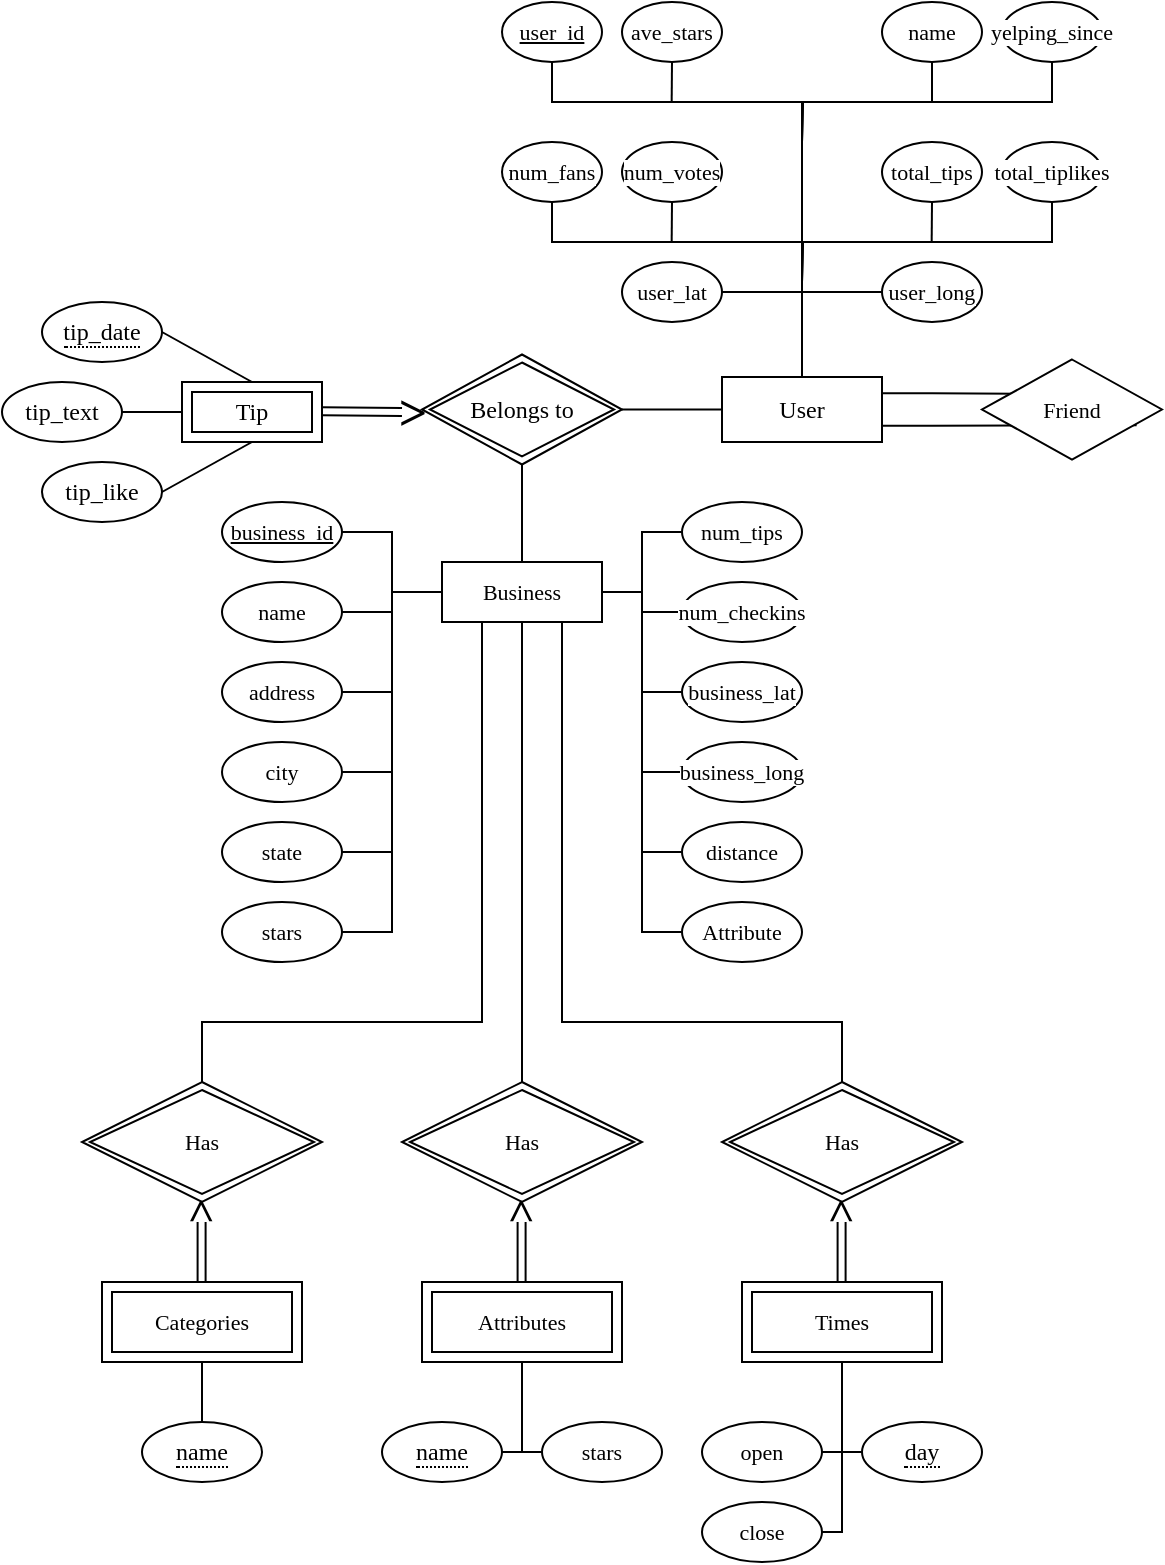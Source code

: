 <mxfile version="16.5.3" type="device"><diagram id="R2lEEEUBdFMjLlhIrx00" name="Page-1"><mxGraphModel dx="1111" dy="635" grid="1" gridSize="10" guides="1" tooltips="1" connect="1" arrows="1" fold="1" page="1" pageScale="1" pageWidth="850" pageHeight="1100" math="0" shadow="0" extFonts="Permanent Marker^https://fonts.googleapis.com/css?family=Permanent+Marker"><root><mxCell id="0"/><mxCell id="1" parent="0"/><mxCell id="dDQRoUOdtJoa66GHsUH3-2" value="Tip" style="shape=ext;margin=3;double=1;whiteSpace=wrap;html=1;align=center;fontFamily=Times New Roman;" vertex="1" parent="1"><mxGeometry x="200" y="230" width="70" height="30" as="geometry"/></mxCell><mxCell id="dDQRoUOdtJoa66GHsUH3-4" value="tip_like" style="ellipse;whiteSpace=wrap;align=center;fontFamily=Times New Roman;fontStyle=0;strokeColor=default;fillColor=default;gradientColor=none;verticalAlign=middle;html=1;" vertex="1" parent="1"><mxGeometry x="130" y="270" width="60" height="30" as="geometry"/></mxCell><mxCell id="dDQRoUOdtJoa66GHsUH3-5" value="tip_text" style="ellipse;whiteSpace=wrap;html=1;align=center;fontFamily=Times New Roman;" vertex="1" parent="1"><mxGeometry x="110" y="230" width="60" height="30" as="geometry"/></mxCell><mxCell id="dDQRoUOdtJoa66GHsUH3-6" value="" style="shape=link;html=1;rounded=0;sketch=0;fontFamily=Times New Roman;" edge="1" parent="1"><mxGeometry relative="1" as="geometry"><mxPoint x="270" y="244.58" as="sourcePoint"/><mxPoint x="310" y="245" as="targetPoint"/></mxGeometry></mxCell><mxCell id="dDQRoUOdtJoa66GHsUH3-10" value="&amp;gt;" style="text;html=1;align=center;verticalAlign=middle;resizable=0;points=[];autosize=1;strokeWidth=1;perimeterSpacing=0;fontSize=25;fontFamily=Times New Roman;fontStyle=1" vertex="1" parent="1"><mxGeometry x="300" y="225" width="30" height="40" as="geometry"/></mxCell><mxCell id="dDQRoUOdtJoa66GHsUH3-15" value="" style="endArrow=none;html=1;rounded=0;sketch=0;fontSize=21;exitX=1;exitY=0.5;exitDx=0;exitDy=0;entryX=0.5;entryY=0;entryDx=0;entryDy=0;fontFamily=Times New Roman;" edge="1" parent="1" target="dDQRoUOdtJoa66GHsUH3-2"><mxGeometry relative="1" as="geometry"><mxPoint x="190.0" y="205" as="sourcePoint"/><mxPoint x="240" y="220" as="targetPoint"/></mxGeometry></mxCell><mxCell id="dDQRoUOdtJoa66GHsUH3-18" value="" style="endArrow=none;html=1;rounded=0;sketch=0;fontSize=21;entryX=0;entryY=0.5;entryDx=0;entryDy=0;exitX=1;exitY=0.5;exitDx=0;exitDy=0;fontFamily=Times New Roman;" edge="1" parent="1" source="dDQRoUOdtJoa66GHsUH3-5" target="dDQRoUOdtJoa66GHsUH3-2"><mxGeometry relative="1" as="geometry"><mxPoint x="180" y="250" as="sourcePoint"/><mxPoint x="200" y="245" as="targetPoint"/></mxGeometry></mxCell><mxCell id="dDQRoUOdtJoa66GHsUH3-19" value="" style="endArrow=none;html=1;rounded=0;sketch=0;fontSize=21;entryX=0.5;entryY=1;entryDx=0;entryDy=0;exitX=1;exitY=0.5;exitDx=0;exitDy=0;fontFamily=Times New Roman;" edge="1" parent="1" source="dDQRoUOdtJoa66GHsUH3-4" target="dDQRoUOdtJoa66GHsUH3-2"><mxGeometry relative="1" as="geometry"><mxPoint x="190" y="284.58" as="sourcePoint"/><mxPoint x="350" y="284.58" as="targetPoint"/></mxGeometry></mxCell><mxCell id="dDQRoUOdtJoa66GHsUH3-59" style="edgeStyle=orthogonalEdgeStyle;rounded=0;sketch=0;orthogonalLoop=1;jettySize=auto;html=1;exitX=0.5;exitY=1;exitDx=0;exitDy=0;fontFamily=Times New Roman;fontSize=11;endArrow=none;endFill=0;" edge="1" parent="1" source="dDQRoUOdtJoa66GHsUH3-20" target="dDQRoUOdtJoa66GHsUH3-60"><mxGeometry relative="1" as="geometry"><mxPoint x="369.833" y="340" as="targetPoint"/></mxGeometry></mxCell><mxCell id="dDQRoUOdtJoa66GHsUH3-20" value="&lt;font style=&quot;font-size: 12px; line-height: 1.2;&quot;&gt;Belongs to&lt;/font&gt;" style="shape=rhombus;double=1;perimeter=rhombusPerimeter;whiteSpace=wrap;html=1;align=center;fontSize=12;strokeWidth=1;fontFamily=Times New Roman;fontStyle=0;fillColor=default;strokeColor=default;perimeterSpacing=0;" vertex="1" parent="1"><mxGeometry x="320" y="216.25" width="100" height="55" as="geometry"/></mxCell><mxCell id="dDQRoUOdtJoa66GHsUH3-21" value="" style="endArrow=none;html=1;rounded=0;sketch=0;fontFamily=Times New Roman;fontSize=25;exitX=1;exitY=0.5;exitDx=0;exitDy=0;" edge="1" parent="1" source="dDQRoUOdtJoa66GHsUH3-20" target="dDQRoUOdtJoa66GHsUH3-22"><mxGeometry relative="1" as="geometry"><mxPoint x="430" y="244.58" as="sourcePoint"/><mxPoint x="500" y="245" as="targetPoint"/></mxGeometry></mxCell><mxCell id="dDQRoUOdtJoa66GHsUH3-24" style="edgeStyle=orthogonalEdgeStyle;rounded=0;sketch=0;orthogonalLoop=1;jettySize=auto;html=1;exitX=1;exitY=0.25;exitDx=0;exitDy=0;fontFamily=Times New Roman;fontSize=11;verticalAlign=middle;endArrow=none;endFill=0;entryX=0.333;entryY=0.345;entryDx=0;entryDy=0;entryPerimeter=0;" edge="1" parent="1" source="dDQRoUOdtJoa66GHsUH3-22" target="dDQRoUOdtJoa66GHsUH3-27"><mxGeometry relative="1" as="geometry"><mxPoint x="600" y="236" as="targetPoint"/></mxGeometry></mxCell><mxCell id="dDQRoUOdtJoa66GHsUH3-25" style="edgeStyle=orthogonalEdgeStyle;rounded=0;sketch=0;orthogonalLoop=1;jettySize=auto;html=1;exitX=1;exitY=0.75;exitDx=0;exitDy=0;fontFamily=Times New Roman;fontSize=11;endArrow=none;endFill=0;entryX=0.859;entryY=0.658;entryDx=0;entryDy=0;entryPerimeter=0;" edge="1" parent="1" source="dDQRoUOdtJoa66GHsUH3-22" target="dDQRoUOdtJoa66GHsUH3-27"><mxGeometry relative="1" as="geometry"><mxPoint x="600" y="252" as="targetPoint"/></mxGeometry></mxCell><mxCell id="dDQRoUOdtJoa66GHsUH3-22" value="&lt;p style=&quot;font-size: 12px;&quot;&gt;&lt;span style=&quot;line-height: 1.2; font-size: 12px;&quot;&gt;&lt;font style=&quot;font-size: 12px;&quot;&gt;User&lt;/font&gt;&lt;/span&gt;&lt;/p&gt;" style="whiteSpace=wrap;html=1;align=center;fontFamily=Times New Roman;fontSize=12;strokeColor=default;strokeWidth=1;fillColor=default;verticalAlign=middle;fontStyle=0;horizontal=1;" vertex="1" parent="1"><mxGeometry x="470" y="227.5" width="80" height="32.5" as="geometry"/></mxCell><mxCell id="dDQRoUOdtJoa66GHsUH3-27" value="Friend" style="shape=rhombus;perimeter=rhombusPerimeter;whiteSpace=wrap;html=1;align=center;labelBackgroundColor=#ffffff;fontFamily=Times New Roman;fontSize=11;strokeColor=default;strokeWidth=1;fillColor=default;" vertex="1" parent="1"><mxGeometry x="600" y="218.75" width="90" height="50" as="geometry"/></mxCell><mxCell id="dDQRoUOdtJoa66GHsUH3-43" style="edgeStyle=orthogonalEdgeStyle;rounded=0;sketch=0;orthogonalLoop=1;jettySize=auto;html=1;exitX=0.5;exitY=1;exitDx=0;exitDy=0;fontFamily=Times New Roman;fontSize=11;endArrow=none;endFill=0;" edge="1" parent="1" source="dDQRoUOdtJoa66GHsUH3-29" target="dDQRoUOdtJoa66GHsUH3-22"><mxGeometry relative="1" as="geometry"><mxPoint x="510" y="110" as="targetPoint"/><Array as="points"><mxPoint x="385" y="90"/><mxPoint x="510" y="90"/></Array></mxGeometry></mxCell><mxCell id="dDQRoUOdtJoa66GHsUH3-29" value="&lt;u&gt;user_id&lt;/u&gt;" style="ellipse;whiteSpace=wrap;html=1;align=center;labelBackgroundColor=#ffffff;fontFamily=Times New Roman;fontSize=11;strokeColor=default;strokeWidth=1;fillColor=default;" vertex="1" parent="1"><mxGeometry x="360" y="40" width="50" height="30" as="geometry"/></mxCell><mxCell id="dDQRoUOdtJoa66GHsUH3-89" style="edgeStyle=orthogonalEdgeStyle;rounded=0;sketch=0;orthogonalLoop=1;jettySize=auto;html=1;exitX=0.5;exitY=1;exitDx=0;exitDy=0;fontFamily=Times New Roman;fontSize=11;endArrow=none;endFill=0;" edge="1" parent="1" source="dDQRoUOdtJoa66GHsUH3-30"><mxGeometry relative="1" as="geometry"><mxPoint x="510" y="180" as="targetPoint"/></mxGeometry></mxCell><mxCell id="dDQRoUOdtJoa66GHsUH3-30" value="num_fans" style="ellipse;whiteSpace=wrap;html=1;align=center;labelBackgroundColor=#ffffff;fontFamily=Times New Roman;fontSize=11;strokeColor=default;strokeWidth=1;fillColor=default;" vertex="1" parent="1"><mxGeometry x="360" y="110" width="50" height="30" as="geometry"/></mxCell><mxCell id="dDQRoUOdtJoa66GHsUH3-46" style="edgeStyle=orthogonalEdgeStyle;rounded=0;sketch=0;orthogonalLoop=1;jettySize=auto;html=1;exitX=0.5;exitY=1;exitDx=0;exitDy=0;fontFamily=Times New Roman;fontSize=11;endArrow=none;endFill=0;" edge="1" parent="1" source="dDQRoUOdtJoa66GHsUH3-31"><mxGeometry relative="1" as="geometry"><mxPoint x="444.833" y="90" as="targetPoint"/></mxGeometry></mxCell><mxCell id="dDQRoUOdtJoa66GHsUH3-31" value="ave_stars" style="ellipse;whiteSpace=wrap;html=1;align=center;labelBackgroundColor=#ffffff;fontFamily=Times New Roman;fontSize=11;strokeColor=default;strokeWidth=1;fillColor=default;" vertex="1" parent="1"><mxGeometry x="420" y="40" width="50" height="30" as="geometry"/></mxCell><mxCell id="dDQRoUOdtJoa66GHsUH3-95" style="edgeStyle=orthogonalEdgeStyle;rounded=0;sketch=0;orthogonalLoop=1;jettySize=auto;html=1;exitX=0.5;exitY=1;exitDx=0;exitDy=0;fontFamily=Times New Roman;fontSize=11;endArrow=none;endFill=0;" edge="1" parent="1" source="dDQRoUOdtJoa66GHsUH3-33"><mxGeometry relative="1" as="geometry"><mxPoint x="510" y="110" as="targetPoint"/></mxGeometry></mxCell><mxCell id="dDQRoUOdtJoa66GHsUH3-33" value="yelping_since" style="ellipse;whiteSpace=wrap;html=1;align=center;labelBackgroundColor=#ffffff;fontFamily=Times New Roman;fontSize=11;strokeColor=default;strokeWidth=1;fillColor=default;" vertex="1" parent="1"><mxGeometry x="610" y="40" width="50" height="30" as="geometry"/></mxCell><mxCell id="dDQRoUOdtJoa66GHsUH3-88" style="edgeStyle=orthogonalEdgeStyle;rounded=0;sketch=0;orthogonalLoop=1;jettySize=auto;html=1;exitX=0.5;exitY=1;exitDx=0;exitDy=0;fontFamily=Times New Roman;fontSize=11;endArrow=none;endFill=0;" edge="1" parent="1" source="dDQRoUOdtJoa66GHsUH3-35"><mxGeometry relative="1" as="geometry"><mxPoint x="510" y="110" as="targetPoint"/></mxGeometry></mxCell><mxCell id="dDQRoUOdtJoa66GHsUH3-35" value="name" style="ellipse;whiteSpace=wrap;html=1;align=center;labelBackgroundColor=#ffffff;fontFamily=Times New Roman;fontSize=11;strokeColor=default;strokeWidth=1;fillColor=default;" vertex="1" parent="1"><mxGeometry x="550" y="40" width="50" height="30" as="geometry"/></mxCell><mxCell id="dDQRoUOdtJoa66GHsUH3-90" style="edgeStyle=orthogonalEdgeStyle;rounded=0;sketch=0;orthogonalLoop=1;jettySize=auto;html=1;exitX=0.5;exitY=1;exitDx=0;exitDy=0;fontFamily=Times New Roman;fontSize=11;endArrow=none;endFill=0;" edge="1" parent="1" source="dDQRoUOdtJoa66GHsUH3-36"><mxGeometry relative="1" as="geometry"><mxPoint x="444.833" y="160" as="targetPoint"/></mxGeometry></mxCell><mxCell id="dDQRoUOdtJoa66GHsUH3-36" value="num_votes" style="ellipse;whiteSpace=wrap;html=1;align=center;labelBackgroundColor=#ffffff;fontFamily=Times New Roman;fontSize=11;strokeColor=default;strokeWidth=1;fillColor=default;" vertex="1" parent="1"><mxGeometry x="420" y="110" width="50" height="30" as="geometry"/></mxCell><mxCell id="dDQRoUOdtJoa66GHsUH3-92" style="edgeStyle=orthogonalEdgeStyle;rounded=0;sketch=0;orthogonalLoop=1;jettySize=auto;html=1;exitX=0.5;exitY=1;exitDx=0;exitDy=0;fontFamily=Times New Roman;fontSize=11;endArrow=none;endFill=0;" edge="1" parent="1" source="dDQRoUOdtJoa66GHsUH3-38"><mxGeometry relative="1" as="geometry"><mxPoint x="574.833" y="160" as="targetPoint"/></mxGeometry></mxCell><mxCell id="dDQRoUOdtJoa66GHsUH3-38" value="total_tips" style="ellipse;whiteSpace=wrap;html=1;align=center;labelBackgroundColor=#ffffff;fontFamily=Times New Roman;fontSize=11;strokeColor=default;strokeWidth=1;fillColor=default;" vertex="1" parent="1"><mxGeometry x="550" y="110" width="50" height="30" as="geometry"/></mxCell><mxCell id="dDQRoUOdtJoa66GHsUH3-91" style="edgeStyle=orthogonalEdgeStyle;rounded=0;sketch=0;orthogonalLoop=1;jettySize=auto;html=1;exitX=0.5;exitY=1;exitDx=0;exitDy=0;fontFamily=Times New Roman;fontSize=11;endArrow=none;endFill=0;" edge="1" parent="1" source="dDQRoUOdtJoa66GHsUH3-40"><mxGeometry relative="1" as="geometry"><mxPoint x="510" y="180" as="targetPoint"/></mxGeometry></mxCell><mxCell id="dDQRoUOdtJoa66GHsUH3-40" value="total_tiplikes" style="ellipse;whiteSpace=wrap;html=1;align=center;labelBackgroundColor=#ffffff;fontFamily=Times New Roman;fontSize=11;strokeColor=default;strokeWidth=1;fillColor=default;" vertex="1" parent="1"><mxGeometry x="610" y="110" width="50" height="30" as="geometry"/></mxCell><mxCell id="dDQRoUOdtJoa66GHsUH3-94" value="" style="edgeStyle=orthogonalEdgeStyle;rounded=0;sketch=0;orthogonalLoop=1;jettySize=auto;html=1;fontFamily=Times New Roman;fontSize=11;endArrow=none;endFill=0;" edge="1" parent="1" source="dDQRoUOdtJoa66GHsUH3-41" target="dDQRoUOdtJoa66GHsUH3-42"><mxGeometry relative="1" as="geometry"/></mxCell><mxCell id="dDQRoUOdtJoa66GHsUH3-41" value="user_lat" style="ellipse;whiteSpace=wrap;html=1;align=center;labelBackgroundColor=#ffffff;fontFamily=Times New Roman;fontSize=11;strokeColor=default;strokeWidth=1;fillColor=default;" vertex="1" parent="1"><mxGeometry x="420" y="170" width="50" height="30" as="geometry"/></mxCell><mxCell id="dDQRoUOdtJoa66GHsUH3-42" value="user_long" style="ellipse;whiteSpace=wrap;html=1;align=center;labelBackgroundColor=#ffffff;fontFamily=Times New Roman;fontSize=11;strokeColor=default;strokeWidth=1;fillColor=default;" vertex="1" parent="1"><mxGeometry x="550" y="170" width="50" height="30" as="geometry"/></mxCell><mxCell id="dDQRoUOdtJoa66GHsUH3-97" style="edgeStyle=orthogonalEdgeStyle;rounded=0;sketch=0;orthogonalLoop=1;jettySize=auto;html=1;exitX=0.5;exitY=1;exitDx=0;exitDy=0;fontFamily=Times New Roman;fontSize=11;endArrow=none;endFill=0;entryX=0.5;entryY=0;entryDx=0;entryDy=0;" edge="1" parent="1" source="dDQRoUOdtJoa66GHsUH3-60" target="dDQRoUOdtJoa66GHsUH3-99"><mxGeometry relative="1" as="geometry"><mxPoint x="369.833" y="560" as="targetPoint"/></mxGeometry></mxCell><mxCell id="dDQRoUOdtJoa66GHsUH3-102" style="edgeStyle=orthogonalEdgeStyle;rounded=0;sketch=0;orthogonalLoop=1;jettySize=auto;html=1;exitX=0.25;exitY=1;exitDx=0;exitDy=0;fontFamily=Times New Roman;fontSize=11;endArrow=none;endFill=0;entryX=0.5;entryY=0;entryDx=0;entryDy=0;" edge="1" parent="1" source="dDQRoUOdtJoa66GHsUH3-60" target="dDQRoUOdtJoa66GHsUH3-98"><mxGeometry relative="1" as="geometry"><mxPoint x="210" y="720" as="targetPoint"/><Array as="points"><mxPoint x="350" y="550"/><mxPoint x="210" y="550"/></Array></mxGeometry></mxCell><mxCell id="dDQRoUOdtJoa66GHsUH3-103" style="edgeStyle=orthogonalEdgeStyle;rounded=0;sketch=0;orthogonalLoop=1;jettySize=auto;html=1;exitX=0.75;exitY=1;exitDx=0;exitDy=0;entryX=0.5;entryY=0;entryDx=0;entryDy=0;fontFamily=Times New Roman;fontSize=11;endArrow=none;endFill=0;" edge="1" parent="1" source="dDQRoUOdtJoa66GHsUH3-60" target="dDQRoUOdtJoa66GHsUH3-100"><mxGeometry relative="1" as="geometry"><Array as="points"><mxPoint x="390" y="550"/><mxPoint x="530" y="550"/></Array></mxGeometry></mxCell><mxCell id="dDQRoUOdtJoa66GHsUH3-60" value="Business" style="whiteSpace=wrap;html=1;align=center;labelBackgroundColor=#ffffff;fontFamily=Times New Roman;fontSize=11;strokeColor=default;strokeWidth=1;fillColor=default;" vertex="1" parent="1"><mxGeometry x="330" y="320" width="80" height="30" as="geometry"/></mxCell><mxCell id="dDQRoUOdtJoa66GHsUH3-74" style="edgeStyle=orthogonalEdgeStyle;rounded=0;sketch=0;orthogonalLoop=1;jettySize=auto;html=1;exitX=1;exitY=0.5;exitDx=0;exitDy=0;entryX=0;entryY=0.5;entryDx=0;entryDy=0;fontFamily=Times New Roman;fontSize=11;endArrow=none;endFill=0;" edge="1" parent="1" source="dDQRoUOdtJoa66GHsUH3-61" target="dDQRoUOdtJoa66GHsUH3-60"><mxGeometry relative="1" as="geometry"/></mxCell><mxCell id="dDQRoUOdtJoa66GHsUH3-61" value="&lt;u&gt;business_id&lt;/u&gt;" style="ellipse;whiteSpace=wrap;html=1;align=center;labelBackgroundColor=#ffffff;fontFamily=Times New Roman;fontSize=11;strokeColor=default;strokeWidth=1;fillColor=default;gradientColor=none;" vertex="1" parent="1"><mxGeometry x="220" y="290" width="60" height="30" as="geometry"/></mxCell><mxCell id="dDQRoUOdtJoa66GHsUH3-75" style="edgeStyle=orthogonalEdgeStyle;rounded=0;sketch=0;orthogonalLoop=1;jettySize=auto;html=1;exitX=1;exitY=0.5;exitDx=0;exitDy=0;fontFamily=Times New Roman;fontSize=11;endArrow=none;endFill=0;" edge="1" parent="1" source="dDQRoUOdtJoa66GHsUH3-63" target="dDQRoUOdtJoa66GHsUH3-60"><mxGeometry relative="1" as="geometry"/></mxCell><mxCell id="dDQRoUOdtJoa66GHsUH3-63" value="name" style="ellipse;whiteSpace=wrap;html=1;align=center;labelBackgroundColor=#ffffff;fontFamily=Times New Roman;fontSize=11;strokeColor=default;strokeWidth=1;fillColor=default;gradientColor=none;" vertex="1" parent="1"><mxGeometry x="220" y="330" width="60" height="30" as="geometry"/></mxCell><mxCell id="dDQRoUOdtJoa66GHsUH3-77" style="edgeStyle=orthogonalEdgeStyle;rounded=0;sketch=0;orthogonalLoop=1;jettySize=auto;html=1;exitX=1;exitY=0.5;exitDx=0;exitDy=0;entryX=0;entryY=0.5;entryDx=0;entryDy=0;fontFamily=Times New Roman;fontSize=11;endArrow=none;endFill=0;" edge="1" parent="1" source="dDQRoUOdtJoa66GHsUH3-64" target="dDQRoUOdtJoa66GHsUH3-60"><mxGeometry relative="1" as="geometry"/></mxCell><mxCell id="dDQRoUOdtJoa66GHsUH3-64" value="address" style="ellipse;whiteSpace=wrap;html=1;align=center;labelBackgroundColor=#ffffff;fontFamily=Times New Roman;fontSize=11;strokeColor=default;strokeWidth=1;fillColor=default;gradientColor=none;" vertex="1" parent="1"><mxGeometry x="220" y="370" width="60" height="30" as="geometry"/></mxCell><mxCell id="dDQRoUOdtJoa66GHsUH3-78" style="edgeStyle=orthogonalEdgeStyle;rounded=0;sketch=0;orthogonalLoop=1;jettySize=auto;html=1;exitX=1;exitY=0.5;exitDx=0;exitDy=0;entryX=0;entryY=0.5;entryDx=0;entryDy=0;fontFamily=Times New Roman;fontSize=11;endArrow=none;endFill=0;" edge="1" parent="1" source="dDQRoUOdtJoa66GHsUH3-65" target="dDQRoUOdtJoa66GHsUH3-60"><mxGeometry relative="1" as="geometry"/></mxCell><mxCell id="dDQRoUOdtJoa66GHsUH3-65" value="city" style="ellipse;whiteSpace=wrap;html=1;align=center;labelBackgroundColor=#ffffff;fontFamily=Times New Roman;fontSize=11;strokeColor=default;strokeWidth=1;fillColor=default;gradientColor=none;" vertex="1" parent="1"><mxGeometry x="220" y="410" width="60" height="30" as="geometry"/></mxCell><mxCell id="dDQRoUOdtJoa66GHsUH3-81" style="edgeStyle=orthogonalEdgeStyle;rounded=0;sketch=0;orthogonalLoop=1;jettySize=auto;html=1;exitX=1;exitY=0.5;exitDx=0;exitDy=0;entryX=0;entryY=0.5;entryDx=0;entryDy=0;fontFamily=Times New Roman;fontSize=11;endArrow=none;endFill=0;" edge="1" parent="1" source="dDQRoUOdtJoa66GHsUH3-66" target="dDQRoUOdtJoa66GHsUH3-60"><mxGeometry relative="1" as="geometry"/></mxCell><mxCell id="dDQRoUOdtJoa66GHsUH3-66" value="state" style="ellipse;whiteSpace=wrap;html=1;align=center;labelBackgroundColor=#ffffff;fontFamily=Times New Roman;fontSize=11;strokeColor=default;strokeWidth=1;fillColor=default;gradientColor=none;" vertex="1" parent="1"><mxGeometry x="220" y="450" width="60" height="30" as="geometry"/></mxCell><mxCell id="dDQRoUOdtJoa66GHsUH3-80" style="edgeStyle=orthogonalEdgeStyle;rounded=0;sketch=0;orthogonalLoop=1;jettySize=auto;html=1;exitX=1;exitY=0.5;exitDx=0;exitDy=0;entryX=0;entryY=0.5;entryDx=0;entryDy=0;fontFamily=Times New Roman;fontSize=11;endArrow=none;endFill=0;" edge="1" parent="1" source="dDQRoUOdtJoa66GHsUH3-67" target="dDQRoUOdtJoa66GHsUH3-60"><mxGeometry relative="1" as="geometry"/></mxCell><mxCell id="dDQRoUOdtJoa66GHsUH3-67" value="stars" style="ellipse;whiteSpace=wrap;html=1;align=center;labelBackgroundColor=#ffffff;fontFamily=Times New Roman;fontSize=11;strokeColor=default;strokeWidth=1;fillColor=default;gradientColor=none;" vertex="1" parent="1"><mxGeometry x="220" y="490" width="60" height="30" as="geometry"/></mxCell><mxCell id="dDQRoUOdtJoa66GHsUH3-82" style="edgeStyle=orthogonalEdgeStyle;rounded=0;sketch=0;orthogonalLoop=1;jettySize=auto;html=1;exitX=0;exitY=0.5;exitDx=0;exitDy=0;entryX=1;entryY=0.5;entryDx=0;entryDy=0;fontFamily=Times New Roman;fontSize=11;endArrow=none;endFill=0;" edge="1" parent="1" source="dDQRoUOdtJoa66GHsUH3-68" target="dDQRoUOdtJoa66GHsUH3-60"><mxGeometry relative="1" as="geometry"/></mxCell><mxCell id="dDQRoUOdtJoa66GHsUH3-68" value="num_tips" style="ellipse;whiteSpace=wrap;html=1;align=center;labelBackgroundColor=#ffffff;fontFamily=Times New Roman;fontSize=11;strokeColor=default;strokeWidth=1;fillColor=default;gradientColor=none;" vertex="1" parent="1"><mxGeometry x="450" y="290" width="60" height="30" as="geometry"/></mxCell><mxCell id="dDQRoUOdtJoa66GHsUH3-83" style="edgeStyle=orthogonalEdgeStyle;rounded=0;sketch=0;orthogonalLoop=1;jettySize=auto;html=1;exitX=0;exitY=0.5;exitDx=0;exitDy=0;fontFamily=Times New Roman;fontSize=11;endArrow=none;endFill=0;entryX=1;entryY=0.5;entryDx=0;entryDy=0;" edge="1" parent="1" source="dDQRoUOdtJoa66GHsUH3-69" target="dDQRoUOdtJoa66GHsUH3-60"><mxGeometry relative="1" as="geometry"><mxPoint x="420" y="360" as="targetPoint"/></mxGeometry></mxCell><mxCell id="dDQRoUOdtJoa66GHsUH3-69" value="num_checkins" style="ellipse;whiteSpace=wrap;html=1;align=center;labelBackgroundColor=#ffffff;fontFamily=Times New Roman;fontSize=11;strokeColor=default;strokeWidth=1;fillColor=default;gradientColor=none;" vertex="1" parent="1"><mxGeometry x="450" y="330" width="60" height="30" as="geometry"/></mxCell><mxCell id="dDQRoUOdtJoa66GHsUH3-84" style="edgeStyle=orthogonalEdgeStyle;rounded=0;sketch=0;orthogonalLoop=1;jettySize=auto;html=1;exitX=0;exitY=0.5;exitDx=0;exitDy=0;fontFamily=Times New Roman;fontSize=11;endArrow=none;endFill=0;entryX=1;entryY=0.5;entryDx=0;entryDy=0;" edge="1" parent="1" source="dDQRoUOdtJoa66GHsUH3-70" target="dDQRoUOdtJoa66GHsUH3-60"><mxGeometry relative="1" as="geometry"><mxPoint x="410" y="360" as="targetPoint"/></mxGeometry></mxCell><mxCell id="dDQRoUOdtJoa66GHsUH3-70" value="business_lat" style="ellipse;whiteSpace=wrap;html=1;align=center;labelBackgroundColor=#ffffff;fontFamily=Times New Roman;fontSize=11;strokeColor=default;strokeWidth=1;fillColor=default;gradientColor=none;" vertex="1" parent="1"><mxGeometry x="450" y="370" width="60" height="30" as="geometry"/></mxCell><mxCell id="dDQRoUOdtJoa66GHsUH3-85" style="edgeStyle=orthogonalEdgeStyle;rounded=0;sketch=0;orthogonalLoop=1;jettySize=auto;html=1;exitX=0;exitY=0.5;exitDx=0;exitDy=0;entryX=1;entryY=0.5;entryDx=0;entryDy=0;fontFamily=Times New Roman;fontSize=11;endArrow=none;endFill=0;" edge="1" parent="1" source="dDQRoUOdtJoa66GHsUH3-71" target="dDQRoUOdtJoa66GHsUH3-60"><mxGeometry relative="1" as="geometry"/></mxCell><mxCell id="dDQRoUOdtJoa66GHsUH3-71" value="business_long" style="ellipse;whiteSpace=wrap;html=1;align=center;labelBackgroundColor=#ffffff;fontFamily=Times New Roman;fontSize=11;strokeColor=default;strokeWidth=1;fillColor=default;gradientColor=none;" vertex="1" parent="1"><mxGeometry x="450" y="410" width="60" height="30" as="geometry"/></mxCell><mxCell id="dDQRoUOdtJoa66GHsUH3-86" style="edgeStyle=orthogonalEdgeStyle;rounded=0;sketch=0;orthogonalLoop=1;jettySize=auto;html=1;exitX=0;exitY=0.5;exitDx=0;exitDy=0;entryX=1;entryY=0.5;entryDx=0;entryDy=0;fontFamily=Times New Roman;fontSize=11;endArrow=none;endFill=0;" edge="1" parent="1" source="dDQRoUOdtJoa66GHsUH3-72" target="dDQRoUOdtJoa66GHsUH3-60"><mxGeometry relative="1" as="geometry"/></mxCell><mxCell id="dDQRoUOdtJoa66GHsUH3-72" value="distance" style="ellipse;whiteSpace=wrap;html=1;align=center;labelBackgroundColor=#ffffff;fontFamily=Times New Roman;fontSize=11;strokeColor=default;strokeWidth=1;fillColor=default;gradientColor=none;" vertex="1" parent="1"><mxGeometry x="450" y="450" width="60" height="30" as="geometry"/></mxCell><mxCell id="dDQRoUOdtJoa66GHsUH3-87" style="edgeStyle=orthogonalEdgeStyle;rounded=0;sketch=0;orthogonalLoop=1;jettySize=auto;html=1;exitX=0;exitY=0.5;exitDx=0;exitDy=0;fontFamily=Times New Roman;fontSize=11;endArrow=none;endFill=0;entryX=1;entryY=0.5;entryDx=0;entryDy=0;" edge="1" parent="1" source="dDQRoUOdtJoa66GHsUH3-73" target="dDQRoUOdtJoa66GHsUH3-60"><mxGeometry relative="1" as="geometry"><mxPoint x="410" y="330" as="targetPoint"/></mxGeometry></mxCell><mxCell id="dDQRoUOdtJoa66GHsUH3-73" value="Attribute" style="ellipse;whiteSpace=wrap;html=1;align=center;labelBackgroundColor=#ffffff;fontFamily=Times New Roman;fontSize=11;strokeColor=default;strokeWidth=1;fillColor=default;gradientColor=none;" vertex="1" parent="1"><mxGeometry x="450" y="490" width="60" height="30" as="geometry"/></mxCell><mxCell id="dDQRoUOdtJoa66GHsUH3-98" value="Has" style="shape=rhombus;double=1;perimeter=rhombusPerimeter;whiteSpace=wrap;html=1;align=center;labelBackgroundColor=#ffffff;fontFamily=Times New Roman;fontSize=11;strokeColor=default;strokeWidth=1;fillColor=default;gradientColor=none;" vertex="1" parent="1"><mxGeometry x="150" y="580" width="120" height="60" as="geometry"/></mxCell><mxCell id="dDQRoUOdtJoa66GHsUH3-99" value="Has" style="shape=rhombus;double=1;perimeter=rhombusPerimeter;whiteSpace=wrap;html=1;align=center;labelBackgroundColor=#ffffff;fontFamily=Times New Roman;fontSize=11;strokeColor=default;strokeWidth=1;fillColor=default;gradientColor=none;" vertex="1" parent="1"><mxGeometry x="310" y="580" width="120" height="60" as="geometry"/></mxCell><mxCell id="dDQRoUOdtJoa66GHsUH3-100" value="Has" style="shape=rhombus;double=1;perimeter=rhombusPerimeter;whiteSpace=wrap;html=1;align=center;labelBackgroundColor=#ffffff;fontFamily=Times New Roman;fontSize=11;strokeColor=default;strokeWidth=1;fillColor=default;gradientColor=none;" vertex="1" parent="1"><mxGeometry x="470" y="580" width="120" height="60" as="geometry"/></mxCell><mxCell id="dDQRoUOdtJoa66GHsUH3-129" style="edgeStyle=orthogonalEdgeStyle;rounded=0;sketch=0;orthogonalLoop=1;jettySize=auto;html=1;exitX=0.5;exitY=1;exitDx=0;exitDy=0;fontFamily=Times New Roman;fontSize=22;endArrow=none;endFill=0;strokeWidth=1;" edge="1" parent="1" source="dDQRoUOdtJoa66GHsUH3-104"><mxGeometry relative="1" as="geometry"><mxPoint x="210" y="750" as="targetPoint"/></mxGeometry></mxCell><mxCell id="dDQRoUOdtJoa66GHsUH3-104" value="Categories" style="shape=ext;margin=3;double=1;whiteSpace=wrap;html=1;align=center;labelBackgroundColor=#ffffff;fontFamily=Times New Roman;fontSize=11;strokeColor=default;strokeWidth=1;fillColor=default;gradientColor=none;" vertex="1" parent="1"><mxGeometry x="160" y="680" width="100" height="40" as="geometry"/></mxCell><mxCell id="dDQRoUOdtJoa66GHsUH3-105" value="Attributes" style="shape=ext;margin=3;double=1;whiteSpace=wrap;html=1;align=center;labelBackgroundColor=#ffffff;fontFamily=Times New Roman;fontSize=11;strokeColor=default;strokeWidth=1;fillColor=default;gradientColor=none;" vertex="1" parent="1"><mxGeometry x="320" y="680" width="100" height="40" as="geometry"/></mxCell><mxCell id="dDQRoUOdtJoa66GHsUH3-108" value="Times" style="shape=ext;margin=3;double=1;whiteSpace=wrap;html=1;align=center;labelBackgroundColor=#ffffff;fontFamily=Times New Roman;fontSize=11;strokeColor=default;strokeWidth=1;fillColor=default;gradientColor=none;" vertex="1" parent="1"><mxGeometry x="480" y="680" width="100" height="40" as="geometry"/></mxCell><mxCell id="dDQRoUOdtJoa66GHsUH3-115" value="&amp;gt;" style="text;html=1;align=center;verticalAlign=middle;resizable=0;points=[];autosize=1;strokeWidth=1;perimeterSpacing=0;fontSize=22;fontFamily=Times New Roman;fontStyle=1;rotation=-90;" vertex="1" parent="1"><mxGeometry x="195" y="630" width="30" height="30" as="geometry"/></mxCell><mxCell id="dDQRoUOdtJoa66GHsUH3-122" value="" style="endArrow=none;html=1;rounded=0;sketch=0;fontFamily=Times New Roman;fontSize=11;strokeWidth=1;shape=link;" edge="1" parent="1"><mxGeometry relative="1" as="geometry"><mxPoint x="209.8" y="650" as="sourcePoint"/><mxPoint x="209.8" y="680" as="targetPoint"/></mxGeometry></mxCell><mxCell id="dDQRoUOdtJoa66GHsUH3-125" value="" style="endArrow=none;html=1;rounded=0;sketch=0;fontFamily=Times New Roman;fontSize=11;strokeWidth=1;shape=link;" edge="1" parent="1"><mxGeometry relative="1" as="geometry"><mxPoint x="369.8" y="650" as="sourcePoint"/><mxPoint x="369.8" y="680" as="targetPoint"/></mxGeometry></mxCell><mxCell id="dDQRoUOdtJoa66GHsUH3-126" value="" style="endArrow=none;html=1;rounded=0;sketch=0;fontFamily=Times New Roman;fontSize=11;strokeWidth=1;shape=link;" edge="1" parent="1"><mxGeometry relative="1" as="geometry"><mxPoint x="529.8" y="650" as="sourcePoint"/><mxPoint x="529.8" y="680" as="targetPoint"/></mxGeometry></mxCell><mxCell id="dDQRoUOdtJoa66GHsUH3-127" value="&amp;gt;" style="text;html=1;align=center;verticalAlign=middle;resizable=0;points=[];autosize=1;strokeWidth=1;perimeterSpacing=0;fontSize=22;fontFamily=Times New Roman;fontStyle=1;rotation=-90;" vertex="1" parent="1"><mxGeometry x="355" y="630" width="30" height="30" as="geometry"/></mxCell><mxCell id="dDQRoUOdtJoa66GHsUH3-128" value="&amp;gt;" style="text;html=1;align=center;verticalAlign=middle;resizable=0;points=[];autosize=1;strokeWidth=1;perimeterSpacing=0;fontSize=22;fontFamily=Times New Roman;fontStyle=1;rotation=-90;" vertex="1" parent="1"><mxGeometry x="515" y="630" width="30" height="30" as="geometry"/></mxCell><mxCell id="dDQRoUOdtJoa66GHsUH3-136" style="edgeStyle=orthogonalEdgeStyle;rounded=0;sketch=0;orthogonalLoop=1;jettySize=auto;html=1;exitX=1;exitY=0.5;exitDx=0;exitDy=0;entryX=0.5;entryY=1;entryDx=0;entryDy=0;fontFamily=Times New Roman;fontSize=19;endArrow=none;endFill=0;strokeWidth=1;" edge="1" parent="1" target="dDQRoUOdtJoa66GHsUH3-105"><mxGeometry relative="1" as="geometry"><mxPoint x="360.0" y="765" as="sourcePoint"/><Array as="points"><mxPoint x="370" y="765"/></Array></mxGeometry></mxCell><mxCell id="dDQRoUOdtJoa66GHsUH3-135" style="edgeStyle=orthogonalEdgeStyle;rounded=0;sketch=0;orthogonalLoop=1;jettySize=auto;html=1;exitX=0;exitY=0.5;exitDx=0;exitDy=0;entryX=0.5;entryY=1;entryDx=0;entryDy=0;fontFamily=Times New Roman;fontSize=19;endArrow=none;endFill=0;strokeWidth=1;" edge="1" parent="1" source="dDQRoUOdtJoa66GHsUH3-134" target="dDQRoUOdtJoa66GHsUH3-105"><mxGeometry relative="1" as="geometry"><Array as="points"><mxPoint x="370" y="765"/></Array></mxGeometry></mxCell><mxCell id="dDQRoUOdtJoa66GHsUH3-134" value="stars" style="ellipse;whiteSpace=wrap;html=1;align=center;labelBackgroundColor=#ffffff;fontFamily=Times New Roman;fontSize=11;strokeColor=default;strokeWidth=1;fillColor=default;gradientColor=none;" vertex="1" parent="1"><mxGeometry x="380" y="750" width="60" height="30" as="geometry"/></mxCell><mxCell id="dDQRoUOdtJoa66GHsUH3-143" style="edgeStyle=orthogonalEdgeStyle;rounded=0;sketch=0;orthogonalLoop=1;jettySize=auto;html=1;exitX=1;exitY=0.5;exitDx=0;exitDy=0;entryX=0.5;entryY=1;entryDx=0;entryDy=0;fontFamily=Times New Roman;fontSize=19;endArrow=none;endFill=0;strokeWidth=1;" edge="1" parent="1" source="dDQRoUOdtJoa66GHsUH3-138" target="dDQRoUOdtJoa66GHsUH3-108"><mxGeometry relative="1" as="geometry"><Array as="points"><mxPoint x="530" y="765"/></Array></mxGeometry></mxCell><mxCell id="dDQRoUOdtJoa66GHsUH3-138" value="open" style="ellipse;whiteSpace=wrap;html=1;align=center;labelBackgroundColor=#ffffff;fontFamily=Times New Roman;fontSize=11;strokeColor=default;strokeWidth=1;fillColor=default;gradientColor=none;" vertex="1" parent="1"><mxGeometry x="460" y="750" width="60" height="30" as="geometry"/></mxCell><mxCell id="dDQRoUOdtJoa66GHsUH3-144" style="edgeStyle=orthogonalEdgeStyle;rounded=0;sketch=0;orthogonalLoop=1;jettySize=auto;html=1;exitX=0;exitY=0.5;exitDx=0;exitDy=0;fontFamily=Times New Roman;fontSize=19;endArrow=none;endFill=0;strokeWidth=1;entryX=0.5;entryY=1;entryDx=0;entryDy=0;" edge="1" parent="1" target="dDQRoUOdtJoa66GHsUH3-108"><mxGeometry relative="1" as="geometry"><mxPoint x="530" y="750" as="targetPoint"/><mxPoint x="540.0" y="765" as="sourcePoint"/><Array as="points"><mxPoint x="530" y="765"/></Array></mxGeometry></mxCell><mxCell id="dDQRoUOdtJoa66GHsUH3-141" style="edgeStyle=orthogonalEdgeStyle;rounded=0;sketch=0;orthogonalLoop=1;jettySize=auto;html=1;exitX=1;exitY=0.5;exitDx=0;exitDy=0;entryX=0.5;entryY=1;entryDx=0;entryDy=0;fontFamily=Times New Roman;fontSize=19;endArrow=none;endFill=0;strokeWidth=1;" edge="1" parent="1" source="dDQRoUOdtJoa66GHsUH3-140" target="dDQRoUOdtJoa66GHsUH3-108"><mxGeometry relative="1" as="geometry"><Array as="points"><mxPoint x="530" y="805"/></Array></mxGeometry></mxCell><mxCell id="dDQRoUOdtJoa66GHsUH3-140" value="close" style="ellipse;whiteSpace=wrap;html=1;align=center;labelBackgroundColor=#ffffff;fontFamily=Times New Roman;fontSize=11;strokeColor=default;strokeWidth=1;fillColor=default;gradientColor=none;" vertex="1" parent="1"><mxGeometry x="460" y="790" width="60" height="30" as="geometry"/></mxCell><mxCell id="dDQRoUOdtJoa66GHsUH3-146" value="&lt;span style=&quot;border-bottom: 1px dotted&quot;&gt;tip_date&lt;/span&gt;" style="ellipse;whiteSpace=wrap;html=1;align=center;labelBackgroundColor=#ffffff;fontFamily=Times New Roman;fontSize=12;strokeColor=default;strokeWidth=1;fillColor=default;gradientColor=none;" vertex="1" parent="1"><mxGeometry x="130" y="190" width="60" height="30" as="geometry"/></mxCell><mxCell id="dDQRoUOdtJoa66GHsUH3-147" value="&lt;span style=&quot;border-bottom: 1px dotted&quot;&gt;name&lt;/span&gt;" style="ellipse;whiteSpace=wrap;html=1;align=center;labelBackgroundColor=#ffffff;fontFamily=Times New Roman;fontSize=12;strokeColor=default;strokeWidth=1;fillColor=default;gradientColor=none;" vertex="1" parent="1"><mxGeometry x="180" y="750" width="60" height="30" as="geometry"/></mxCell><mxCell id="dDQRoUOdtJoa66GHsUH3-148" value="&lt;span style=&quot;border-bottom: 1px dotted&quot;&gt;name&lt;/span&gt;" style="ellipse;whiteSpace=wrap;html=1;align=center;labelBackgroundColor=#ffffff;fontFamily=Times New Roman;fontSize=12;strokeColor=default;strokeWidth=1;fillColor=default;gradientColor=none;" vertex="1" parent="1"><mxGeometry x="300" y="750" width="60" height="30" as="geometry"/></mxCell><mxCell id="dDQRoUOdtJoa66GHsUH3-150" value="&lt;span style=&quot;border-bottom: 1px dotted&quot;&gt;day&lt;/span&gt;" style="ellipse;whiteSpace=wrap;html=1;align=center;labelBackgroundColor=#ffffff;fontFamily=Times New Roman;fontSize=12;strokeColor=default;strokeWidth=1;fillColor=default;gradientColor=none;" vertex="1" parent="1"><mxGeometry x="540" y="750" width="60" height="30" as="geometry"/></mxCell></root></mxGraphModel></diagram></mxfile>
